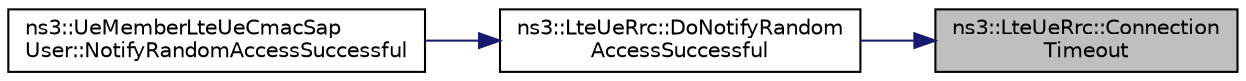 digraph "ns3::LteUeRrc::ConnectionTimeout"
{
 // LATEX_PDF_SIZE
  edge [fontname="Helvetica",fontsize="10",labelfontname="Helvetica",labelfontsize="10"];
  node [fontname="Helvetica",fontsize="10",shape=record];
  rankdir="RL";
  Node1 [label="ns3::LteUeRrc::Connection\lTimeout",height=0.2,width=0.4,color="black", fillcolor="grey75", style="filled", fontcolor="black",tooltip="Invoked after timer T300 expires, notifying upper layers that RRC connection establishment procedure ..."];
  Node1 -> Node2 [dir="back",color="midnightblue",fontsize="10",style="solid",fontname="Helvetica"];
  Node2 [label="ns3::LteUeRrc::DoNotifyRandom\lAccessSuccessful",height=0.2,width=0.4,color="black", fillcolor="white", style="filled",URL="$classns3_1_1_lte_ue_rrc.html#a3876ab1fee7f075bec56008349b147db",tooltip="Notify random access successful function."];
  Node2 -> Node3 [dir="back",color="midnightblue",fontsize="10",style="solid",fontname="Helvetica"];
  Node3 [label="ns3::UeMemberLteUeCmacSap\lUser::NotifyRandomAccessSuccessful",height=0.2,width=0.4,color="black", fillcolor="white", style="filled",URL="$classns3_1_1_ue_member_lte_ue_cmac_sap_user.html#a05cd8f87612e4b7044b12c8b062de00b",tooltip="Notify the RRC that the MAC Random Access procedure completed successfully."];
}
